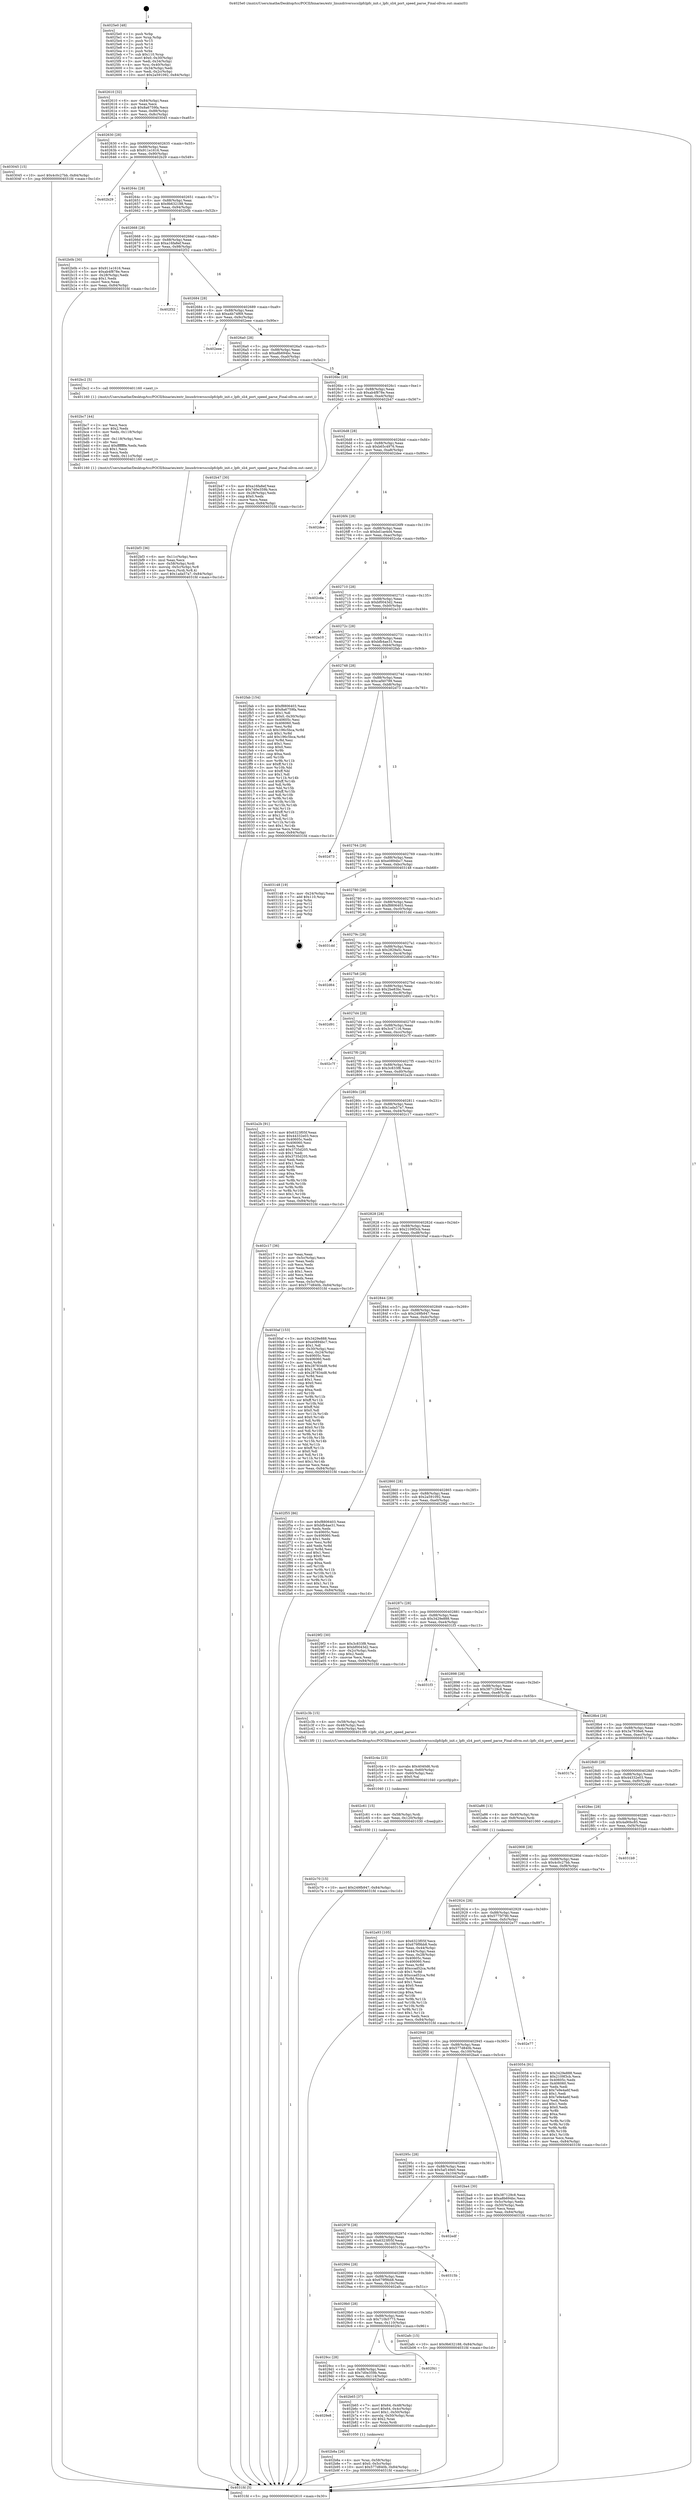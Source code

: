 digraph "0x4025e0" {
  label = "0x4025e0 (/mnt/c/Users/mathe/Desktop/tcc/POCII/binaries/extr_linuxdriversscsilpfclpfc_init.c_lpfc_sli4_port_speed_parse_Final-ollvm.out::main(0))"
  labelloc = "t"
  node[shape=record]

  Entry [label="",width=0.3,height=0.3,shape=circle,fillcolor=black,style=filled]
  "0x402610" [label="{
     0x402610 [32]\l
     | [instrs]\l
     &nbsp;&nbsp;0x402610 \<+6\>: mov -0x84(%rbp),%eax\l
     &nbsp;&nbsp;0x402616 \<+2\>: mov %eax,%ecx\l
     &nbsp;&nbsp;0x402618 \<+6\>: sub $0x8a6759fa,%ecx\l
     &nbsp;&nbsp;0x40261e \<+6\>: mov %eax,-0x88(%rbp)\l
     &nbsp;&nbsp;0x402624 \<+6\>: mov %ecx,-0x8c(%rbp)\l
     &nbsp;&nbsp;0x40262a \<+6\>: je 0000000000403045 \<main+0xa65\>\l
  }"]
  "0x403045" [label="{
     0x403045 [15]\l
     | [instrs]\l
     &nbsp;&nbsp;0x403045 \<+10\>: movl $0x4c0c27bb,-0x84(%rbp)\l
     &nbsp;&nbsp;0x40304f \<+5\>: jmp 00000000004031fd \<main+0xc1d\>\l
  }"]
  "0x402630" [label="{
     0x402630 [28]\l
     | [instrs]\l
     &nbsp;&nbsp;0x402630 \<+5\>: jmp 0000000000402635 \<main+0x55\>\l
     &nbsp;&nbsp;0x402635 \<+6\>: mov -0x88(%rbp),%eax\l
     &nbsp;&nbsp;0x40263b \<+5\>: sub $0x911e1616,%eax\l
     &nbsp;&nbsp;0x402640 \<+6\>: mov %eax,-0x90(%rbp)\l
     &nbsp;&nbsp;0x402646 \<+6\>: je 0000000000402b29 \<main+0x549\>\l
  }"]
  Exit [label="",width=0.3,height=0.3,shape=circle,fillcolor=black,style=filled,peripheries=2]
  "0x402b29" [label="{
     0x402b29\l
  }", style=dashed]
  "0x40264c" [label="{
     0x40264c [28]\l
     | [instrs]\l
     &nbsp;&nbsp;0x40264c \<+5\>: jmp 0000000000402651 \<main+0x71\>\l
     &nbsp;&nbsp;0x402651 \<+6\>: mov -0x88(%rbp),%eax\l
     &nbsp;&nbsp;0x402657 \<+5\>: sub $0x9b632188,%eax\l
     &nbsp;&nbsp;0x40265c \<+6\>: mov %eax,-0x94(%rbp)\l
     &nbsp;&nbsp;0x402662 \<+6\>: je 0000000000402b0b \<main+0x52b\>\l
  }"]
  "0x402c70" [label="{
     0x402c70 [15]\l
     | [instrs]\l
     &nbsp;&nbsp;0x402c70 \<+10\>: movl $0x249fb947,-0x84(%rbp)\l
     &nbsp;&nbsp;0x402c7a \<+5\>: jmp 00000000004031fd \<main+0xc1d\>\l
  }"]
  "0x402b0b" [label="{
     0x402b0b [30]\l
     | [instrs]\l
     &nbsp;&nbsp;0x402b0b \<+5\>: mov $0x911e1616,%eax\l
     &nbsp;&nbsp;0x402b10 \<+5\>: mov $0xab4f878e,%ecx\l
     &nbsp;&nbsp;0x402b15 \<+3\>: mov -0x28(%rbp),%edx\l
     &nbsp;&nbsp;0x402b18 \<+3\>: cmp $0x1,%edx\l
     &nbsp;&nbsp;0x402b1b \<+3\>: cmovl %ecx,%eax\l
     &nbsp;&nbsp;0x402b1e \<+6\>: mov %eax,-0x84(%rbp)\l
     &nbsp;&nbsp;0x402b24 \<+5\>: jmp 00000000004031fd \<main+0xc1d\>\l
  }"]
  "0x402668" [label="{
     0x402668 [28]\l
     | [instrs]\l
     &nbsp;&nbsp;0x402668 \<+5\>: jmp 000000000040266d \<main+0x8d\>\l
     &nbsp;&nbsp;0x40266d \<+6\>: mov -0x88(%rbp),%eax\l
     &nbsp;&nbsp;0x402673 \<+5\>: sub $0xa16fa8ef,%eax\l
     &nbsp;&nbsp;0x402678 \<+6\>: mov %eax,-0x98(%rbp)\l
     &nbsp;&nbsp;0x40267e \<+6\>: je 0000000000402f32 \<main+0x952\>\l
  }"]
  "0x402c61" [label="{
     0x402c61 [15]\l
     | [instrs]\l
     &nbsp;&nbsp;0x402c61 \<+4\>: mov -0x58(%rbp),%rdi\l
     &nbsp;&nbsp;0x402c65 \<+6\>: mov %eax,-0x120(%rbp)\l
     &nbsp;&nbsp;0x402c6b \<+5\>: call 0000000000401030 \<free@plt\>\l
     | [calls]\l
     &nbsp;&nbsp;0x401030 \{1\} (unknown)\l
  }"]
  "0x402f32" [label="{
     0x402f32\l
  }", style=dashed]
  "0x402684" [label="{
     0x402684 [28]\l
     | [instrs]\l
     &nbsp;&nbsp;0x402684 \<+5\>: jmp 0000000000402689 \<main+0xa9\>\l
     &nbsp;&nbsp;0x402689 \<+6\>: mov -0x88(%rbp),%eax\l
     &nbsp;&nbsp;0x40268f \<+5\>: sub $0xa4b74f69,%eax\l
     &nbsp;&nbsp;0x402694 \<+6\>: mov %eax,-0x9c(%rbp)\l
     &nbsp;&nbsp;0x40269a \<+6\>: je 0000000000402eee \<main+0x90e\>\l
  }"]
  "0x402c4a" [label="{
     0x402c4a [23]\l
     | [instrs]\l
     &nbsp;&nbsp;0x402c4a \<+10\>: movabs $0x4040d6,%rdi\l
     &nbsp;&nbsp;0x402c54 \<+3\>: mov %eax,-0x60(%rbp)\l
     &nbsp;&nbsp;0x402c57 \<+3\>: mov -0x60(%rbp),%esi\l
     &nbsp;&nbsp;0x402c5a \<+2\>: mov $0x0,%al\l
     &nbsp;&nbsp;0x402c5c \<+5\>: call 0000000000401040 \<printf@plt\>\l
     | [calls]\l
     &nbsp;&nbsp;0x401040 \{1\} (unknown)\l
  }"]
  "0x402eee" [label="{
     0x402eee\l
  }", style=dashed]
  "0x4026a0" [label="{
     0x4026a0 [28]\l
     | [instrs]\l
     &nbsp;&nbsp;0x4026a0 \<+5\>: jmp 00000000004026a5 \<main+0xc5\>\l
     &nbsp;&nbsp;0x4026a5 \<+6\>: mov -0x88(%rbp),%eax\l
     &nbsp;&nbsp;0x4026ab \<+5\>: sub $0xa8b694bc,%eax\l
     &nbsp;&nbsp;0x4026b0 \<+6\>: mov %eax,-0xa0(%rbp)\l
     &nbsp;&nbsp;0x4026b6 \<+6\>: je 0000000000402bc2 \<main+0x5e2\>\l
  }"]
  "0x402bf3" [label="{
     0x402bf3 [36]\l
     | [instrs]\l
     &nbsp;&nbsp;0x402bf3 \<+6\>: mov -0x11c(%rbp),%ecx\l
     &nbsp;&nbsp;0x402bf9 \<+3\>: imul %eax,%ecx\l
     &nbsp;&nbsp;0x402bfc \<+4\>: mov -0x58(%rbp),%rdi\l
     &nbsp;&nbsp;0x402c00 \<+4\>: movslq -0x5c(%rbp),%r8\l
     &nbsp;&nbsp;0x402c04 \<+4\>: mov %ecx,(%rdi,%r8,4)\l
     &nbsp;&nbsp;0x402c08 \<+10\>: movl $0x1ada57a7,-0x84(%rbp)\l
     &nbsp;&nbsp;0x402c12 \<+5\>: jmp 00000000004031fd \<main+0xc1d\>\l
  }"]
  "0x402bc2" [label="{
     0x402bc2 [5]\l
     | [instrs]\l
     &nbsp;&nbsp;0x402bc2 \<+5\>: call 0000000000401160 \<next_i\>\l
     | [calls]\l
     &nbsp;&nbsp;0x401160 \{1\} (/mnt/c/Users/mathe/Desktop/tcc/POCII/binaries/extr_linuxdriversscsilpfclpfc_init.c_lpfc_sli4_port_speed_parse_Final-ollvm.out::next_i)\l
  }"]
  "0x4026bc" [label="{
     0x4026bc [28]\l
     | [instrs]\l
     &nbsp;&nbsp;0x4026bc \<+5\>: jmp 00000000004026c1 \<main+0xe1\>\l
     &nbsp;&nbsp;0x4026c1 \<+6\>: mov -0x88(%rbp),%eax\l
     &nbsp;&nbsp;0x4026c7 \<+5\>: sub $0xab4f878e,%eax\l
     &nbsp;&nbsp;0x4026cc \<+6\>: mov %eax,-0xa4(%rbp)\l
     &nbsp;&nbsp;0x4026d2 \<+6\>: je 0000000000402b47 \<main+0x567\>\l
  }"]
  "0x402bc7" [label="{
     0x402bc7 [44]\l
     | [instrs]\l
     &nbsp;&nbsp;0x402bc7 \<+2\>: xor %ecx,%ecx\l
     &nbsp;&nbsp;0x402bc9 \<+5\>: mov $0x2,%edx\l
     &nbsp;&nbsp;0x402bce \<+6\>: mov %edx,-0x118(%rbp)\l
     &nbsp;&nbsp;0x402bd4 \<+1\>: cltd\l
     &nbsp;&nbsp;0x402bd5 \<+6\>: mov -0x118(%rbp),%esi\l
     &nbsp;&nbsp;0x402bdb \<+2\>: idiv %esi\l
     &nbsp;&nbsp;0x402bdd \<+6\>: imul $0xfffffffe,%edx,%edx\l
     &nbsp;&nbsp;0x402be3 \<+3\>: sub $0x1,%ecx\l
     &nbsp;&nbsp;0x402be6 \<+2\>: sub %ecx,%edx\l
     &nbsp;&nbsp;0x402be8 \<+6\>: mov %edx,-0x11c(%rbp)\l
     &nbsp;&nbsp;0x402bee \<+5\>: call 0000000000401160 \<next_i\>\l
     | [calls]\l
     &nbsp;&nbsp;0x401160 \{1\} (/mnt/c/Users/mathe/Desktop/tcc/POCII/binaries/extr_linuxdriversscsilpfclpfc_init.c_lpfc_sli4_port_speed_parse_Final-ollvm.out::next_i)\l
  }"]
  "0x402b47" [label="{
     0x402b47 [30]\l
     | [instrs]\l
     &nbsp;&nbsp;0x402b47 \<+5\>: mov $0xa16fa8ef,%eax\l
     &nbsp;&nbsp;0x402b4c \<+5\>: mov $0x7d0e359b,%ecx\l
     &nbsp;&nbsp;0x402b51 \<+3\>: mov -0x28(%rbp),%edx\l
     &nbsp;&nbsp;0x402b54 \<+3\>: cmp $0x0,%edx\l
     &nbsp;&nbsp;0x402b57 \<+3\>: cmove %ecx,%eax\l
     &nbsp;&nbsp;0x402b5a \<+6\>: mov %eax,-0x84(%rbp)\l
     &nbsp;&nbsp;0x402b60 \<+5\>: jmp 00000000004031fd \<main+0xc1d\>\l
  }"]
  "0x4026d8" [label="{
     0x4026d8 [28]\l
     | [instrs]\l
     &nbsp;&nbsp;0x4026d8 \<+5\>: jmp 00000000004026dd \<main+0xfd\>\l
     &nbsp;&nbsp;0x4026dd \<+6\>: mov -0x88(%rbp),%eax\l
     &nbsp;&nbsp;0x4026e3 \<+5\>: sub $0xb65c4976,%eax\l
     &nbsp;&nbsp;0x4026e8 \<+6\>: mov %eax,-0xa8(%rbp)\l
     &nbsp;&nbsp;0x4026ee \<+6\>: je 0000000000402dee \<main+0x80e\>\l
  }"]
  "0x402b8a" [label="{
     0x402b8a [26]\l
     | [instrs]\l
     &nbsp;&nbsp;0x402b8a \<+4\>: mov %rax,-0x58(%rbp)\l
     &nbsp;&nbsp;0x402b8e \<+7\>: movl $0x0,-0x5c(%rbp)\l
     &nbsp;&nbsp;0x402b95 \<+10\>: movl $0x577d840b,-0x84(%rbp)\l
     &nbsp;&nbsp;0x402b9f \<+5\>: jmp 00000000004031fd \<main+0xc1d\>\l
  }"]
  "0x402dee" [label="{
     0x402dee\l
  }", style=dashed]
  "0x4026f4" [label="{
     0x4026f4 [28]\l
     | [instrs]\l
     &nbsp;&nbsp;0x4026f4 \<+5\>: jmp 00000000004026f9 \<main+0x119\>\l
     &nbsp;&nbsp;0x4026f9 \<+6\>: mov -0x88(%rbp),%eax\l
     &nbsp;&nbsp;0x4026ff \<+5\>: sub $0xbd1ae4d4,%eax\l
     &nbsp;&nbsp;0x402704 \<+6\>: mov %eax,-0xac(%rbp)\l
     &nbsp;&nbsp;0x40270a \<+6\>: je 0000000000402cda \<main+0x6fa\>\l
  }"]
  "0x4029e8" [label="{
     0x4029e8\l
  }", style=dashed]
  "0x402cda" [label="{
     0x402cda\l
  }", style=dashed]
  "0x402710" [label="{
     0x402710 [28]\l
     | [instrs]\l
     &nbsp;&nbsp;0x402710 \<+5\>: jmp 0000000000402715 \<main+0x135\>\l
     &nbsp;&nbsp;0x402715 \<+6\>: mov -0x88(%rbp),%eax\l
     &nbsp;&nbsp;0x40271b \<+5\>: sub $0xbf0043d2,%eax\l
     &nbsp;&nbsp;0x402720 \<+6\>: mov %eax,-0xb0(%rbp)\l
     &nbsp;&nbsp;0x402726 \<+6\>: je 0000000000402a10 \<main+0x430\>\l
  }"]
  "0x402b65" [label="{
     0x402b65 [37]\l
     | [instrs]\l
     &nbsp;&nbsp;0x402b65 \<+7\>: movl $0x64,-0x48(%rbp)\l
     &nbsp;&nbsp;0x402b6c \<+7\>: movl $0x64,-0x4c(%rbp)\l
     &nbsp;&nbsp;0x402b73 \<+7\>: movl $0x1,-0x50(%rbp)\l
     &nbsp;&nbsp;0x402b7a \<+4\>: movslq -0x50(%rbp),%rax\l
     &nbsp;&nbsp;0x402b7e \<+4\>: shl $0x2,%rax\l
     &nbsp;&nbsp;0x402b82 \<+3\>: mov %rax,%rdi\l
     &nbsp;&nbsp;0x402b85 \<+5\>: call 0000000000401050 \<malloc@plt\>\l
     | [calls]\l
     &nbsp;&nbsp;0x401050 \{1\} (unknown)\l
  }"]
  "0x402a10" [label="{
     0x402a10\l
  }", style=dashed]
  "0x40272c" [label="{
     0x40272c [28]\l
     | [instrs]\l
     &nbsp;&nbsp;0x40272c \<+5\>: jmp 0000000000402731 \<main+0x151\>\l
     &nbsp;&nbsp;0x402731 \<+6\>: mov -0x88(%rbp),%eax\l
     &nbsp;&nbsp;0x402737 \<+5\>: sub $0xbfb4ae31,%eax\l
     &nbsp;&nbsp;0x40273c \<+6\>: mov %eax,-0xb4(%rbp)\l
     &nbsp;&nbsp;0x402742 \<+6\>: je 0000000000402fab \<main+0x9cb\>\l
  }"]
  "0x4029cc" [label="{
     0x4029cc [28]\l
     | [instrs]\l
     &nbsp;&nbsp;0x4029cc \<+5\>: jmp 00000000004029d1 \<main+0x3f1\>\l
     &nbsp;&nbsp;0x4029d1 \<+6\>: mov -0x88(%rbp),%eax\l
     &nbsp;&nbsp;0x4029d7 \<+5\>: sub $0x7d0e359b,%eax\l
     &nbsp;&nbsp;0x4029dc \<+6\>: mov %eax,-0x114(%rbp)\l
     &nbsp;&nbsp;0x4029e2 \<+6\>: je 0000000000402b65 \<main+0x585\>\l
  }"]
  "0x402fab" [label="{
     0x402fab [154]\l
     | [instrs]\l
     &nbsp;&nbsp;0x402fab \<+5\>: mov $0xf8806403,%eax\l
     &nbsp;&nbsp;0x402fb0 \<+5\>: mov $0x8a6759fa,%ecx\l
     &nbsp;&nbsp;0x402fb5 \<+2\>: mov $0x1,%dl\l
     &nbsp;&nbsp;0x402fb7 \<+7\>: movl $0x0,-0x30(%rbp)\l
     &nbsp;&nbsp;0x402fbe \<+7\>: mov 0x40605c,%esi\l
     &nbsp;&nbsp;0x402fc5 \<+7\>: mov 0x406060,%edi\l
     &nbsp;&nbsp;0x402fcc \<+3\>: mov %esi,%r8d\l
     &nbsp;&nbsp;0x402fcf \<+7\>: sub $0x196c5bca,%r8d\l
     &nbsp;&nbsp;0x402fd6 \<+4\>: sub $0x1,%r8d\l
     &nbsp;&nbsp;0x402fda \<+7\>: add $0x196c5bca,%r8d\l
     &nbsp;&nbsp;0x402fe1 \<+4\>: imul %r8d,%esi\l
     &nbsp;&nbsp;0x402fe5 \<+3\>: and $0x1,%esi\l
     &nbsp;&nbsp;0x402fe8 \<+3\>: cmp $0x0,%esi\l
     &nbsp;&nbsp;0x402feb \<+4\>: sete %r9b\l
     &nbsp;&nbsp;0x402fef \<+3\>: cmp $0xa,%edi\l
     &nbsp;&nbsp;0x402ff2 \<+4\>: setl %r10b\l
     &nbsp;&nbsp;0x402ff6 \<+3\>: mov %r9b,%r11b\l
     &nbsp;&nbsp;0x402ff9 \<+4\>: xor $0xff,%r11b\l
     &nbsp;&nbsp;0x402ffd \<+3\>: mov %r10b,%bl\l
     &nbsp;&nbsp;0x403000 \<+3\>: xor $0xff,%bl\l
     &nbsp;&nbsp;0x403003 \<+3\>: xor $0x1,%dl\l
     &nbsp;&nbsp;0x403006 \<+3\>: mov %r11b,%r14b\l
     &nbsp;&nbsp;0x403009 \<+4\>: and $0xff,%r14b\l
     &nbsp;&nbsp;0x40300d \<+3\>: and %dl,%r9b\l
     &nbsp;&nbsp;0x403010 \<+3\>: mov %bl,%r15b\l
     &nbsp;&nbsp;0x403013 \<+4\>: and $0xff,%r15b\l
     &nbsp;&nbsp;0x403017 \<+3\>: and %dl,%r10b\l
     &nbsp;&nbsp;0x40301a \<+3\>: or %r9b,%r14b\l
     &nbsp;&nbsp;0x40301d \<+3\>: or %r10b,%r15b\l
     &nbsp;&nbsp;0x403020 \<+3\>: xor %r15b,%r14b\l
     &nbsp;&nbsp;0x403023 \<+3\>: or %bl,%r11b\l
     &nbsp;&nbsp;0x403026 \<+4\>: xor $0xff,%r11b\l
     &nbsp;&nbsp;0x40302a \<+3\>: or $0x1,%dl\l
     &nbsp;&nbsp;0x40302d \<+3\>: and %dl,%r11b\l
     &nbsp;&nbsp;0x403030 \<+3\>: or %r11b,%r14b\l
     &nbsp;&nbsp;0x403033 \<+4\>: test $0x1,%r14b\l
     &nbsp;&nbsp;0x403037 \<+3\>: cmovne %ecx,%eax\l
     &nbsp;&nbsp;0x40303a \<+6\>: mov %eax,-0x84(%rbp)\l
     &nbsp;&nbsp;0x403040 \<+5\>: jmp 00000000004031fd \<main+0xc1d\>\l
  }"]
  "0x402748" [label="{
     0x402748 [28]\l
     | [instrs]\l
     &nbsp;&nbsp;0x402748 \<+5\>: jmp 000000000040274d \<main+0x16d\>\l
     &nbsp;&nbsp;0x40274d \<+6\>: mov -0x88(%rbp),%eax\l
     &nbsp;&nbsp;0x402753 \<+5\>: sub $0xcaf40799,%eax\l
     &nbsp;&nbsp;0x402758 \<+6\>: mov %eax,-0xb8(%rbp)\l
     &nbsp;&nbsp;0x40275e \<+6\>: je 0000000000402d73 \<main+0x793\>\l
  }"]
  "0x402f41" [label="{
     0x402f41\l
  }", style=dashed]
  "0x402d73" [label="{
     0x402d73\l
  }", style=dashed]
  "0x402764" [label="{
     0x402764 [28]\l
     | [instrs]\l
     &nbsp;&nbsp;0x402764 \<+5\>: jmp 0000000000402769 \<main+0x189\>\l
     &nbsp;&nbsp;0x402769 \<+6\>: mov -0x88(%rbp),%eax\l
     &nbsp;&nbsp;0x40276f \<+5\>: sub $0xe0894bc7,%eax\l
     &nbsp;&nbsp;0x402774 \<+6\>: mov %eax,-0xbc(%rbp)\l
     &nbsp;&nbsp;0x40277a \<+6\>: je 0000000000403148 \<main+0xb68\>\l
  }"]
  "0x4029b0" [label="{
     0x4029b0 [28]\l
     | [instrs]\l
     &nbsp;&nbsp;0x4029b0 \<+5\>: jmp 00000000004029b5 \<main+0x3d5\>\l
     &nbsp;&nbsp;0x4029b5 \<+6\>: mov -0x88(%rbp),%eax\l
     &nbsp;&nbsp;0x4029bb \<+5\>: sub $0x710b5773,%eax\l
     &nbsp;&nbsp;0x4029c0 \<+6\>: mov %eax,-0x110(%rbp)\l
     &nbsp;&nbsp;0x4029c6 \<+6\>: je 0000000000402f41 \<main+0x961\>\l
  }"]
  "0x403148" [label="{
     0x403148 [19]\l
     | [instrs]\l
     &nbsp;&nbsp;0x403148 \<+3\>: mov -0x24(%rbp),%eax\l
     &nbsp;&nbsp;0x40314b \<+7\>: add $0x110,%rsp\l
     &nbsp;&nbsp;0x403152 \<+1\>: pop %rbx\l
     &nbsp;&nbsp;0x403153 \<+2\>: pop %r12\l
     &nbsp;&nbsp;0x403155 \<+2\>: pop %r14\l
     &nbsp;&nbsp;0x403157 \<+2\>: pop %r15\l
     &nbsp;&nbsp;0x403159 \<+1\>: pop %rbp\l
     &nbsp;&nbsp;0x40315a \<+1\>: ret\l
  }"]
  "0x402780" [label="{
     0x402780 [28]\l
     | [instrs]\l
     &nbsp;&nbsp;0x402780 \<+5\>: jmp 0000000000402785 \<main+0x1a5\>\l
     &nbsp;&nbsp;0x402785 \<+6\>: mov -0x88(%rbp),%eax\l
     &nbsp;&nbsp;0x40278b \<+5\>: sub $0xf8806403,%eax\l
     &nbsp;&nbsp;0x402790 \<+6\>: mov %eax,-0xc0(%rbp)\l
     &nbsp;&nbsp;0x402796 \<+6\>: je 00000000004031dd \<main+0xbfd\>\l
  }"]
  "0x402afc" [label="{
     0x402afc [15]\l
     | [instrs]\l
     &nbsp;&nbsp;0x402afc \<+10\>: movl $0x9b632188,-0x84(%rbp)\l
     &nbsp;&nbsp;0x402b06 \<+5\>: jmp 00000000004031fd \<main+0xc1d\>\l
  }"]
  "0x4031dd" [label="{
     0x4031dd\l
  }", style=dashed]
  "0x40279c" [label="{
     0x40279c [28]\l
     | [instrs]\l
     &nbsp;&nbsp;0x40279c \<+5\>: jmp 00000000004027a1 \<main+0x1c1\>\l
     &nbsp;&nbsp;0x4027a1 \<+6\>: mov -0x88(%rbp),%eax\l
     &nbsp;&nbsp;0x4027a7 \<+5\>: sub $0x2829a5c,%eax\l
     &nbsp;&nbsp;0x4027ac \<+6\>: mov %eax,-0xc4(%rbp)\l
     &nbsp;&nbsp;0x4027b2 \<+6\>: je 0000000000402d64 \<main+0x784\>\l
  }"]
  "0x402994" [label="{
     0x402994 [28]\l
     | [instrs]\l
     &nbsp;&nbsp;0x402994 \<+5\>: jmp 0000000000402999 \<main+0x3b9\>\l
     &nbsp;&nbsp;0x402999 \<+6\>: mov -0x88(%rbp),%eax\l
     &nbsp;&nbsp;0x40299f \<+5\>: sub $0x679f9bb8,%eax\l
     &nbsp;&nbsp;0x4029a4 \<+6\>: mov %eax,-0x10c(%rbp)\l
     &nbsp;&nbsp;0x4029aa \<+6\>: je 0000000000402afc \<main+0x51c\>\l
  }"]
  "0x402d64" [label="{
     0x402d64\l
  }", style=dashed]
  "0x4027b8" [label="{
     0x4027b8 [28]\l
     | [instrs]\l
     &nbsp;&nbsp;0x4027b8 \<+5\>: jmp 00000000004027bd \<main+0x1dd\>\l
     &nbsp;&nbsp;0x4027bd \<+6\>: mov -0x88(%rbp),%eax\l
     &nbsp;&nbsp;0x4027c3 \<+5\>: sub $0x2be83bc,%eax\l
     &nbsp;&nbsp;0x4027c8 \<+6\>: mov %eax,-0xc8(%rbp)\l
     &nbsp;&nbsp;0x4027ce \<+6\>: je 0000000000402d91 \<main+0x7b1\>\l
  }"]
  "0x40315b" [label="{
     0x40315b\l
  }", style=dashed]
  "0x402d91" [label="{
     0x402d91\l
  }", style=dashed]
  "0x4027d4" [label="{
     0x4027d4 [28]\l
     | [instrs]\l
     &nbsp;&nbsp;0x4027d4 \<+5\>: jmp 00000000004027d9 \<main+0x1f9\>\l
     &nbsp;&nbsp;0x4027d9 \<+6\>: mov -0x88(%rbp),%eax\l
     &nbsp;&nbsp;0x4027df \<+5\>: sub $0x3c47116,%eax\l
     &nbsp;&nbsp;0x4027e4 \<+6\>: mov %eax,-0xcc(%rbp)\l
     &nbsp;&nbsp;0x4027ea \<+6\>: je 0000000000402c7f \<main+0x69f\>\l
  }"]
  "0x402978" [label="{
     0x402978 [28]\l
     | [instrs]\l
     &nbsp;&nbsp;0x402978 \<+5\>: jmp 000000000040297d \<main+0x39d\>\l
     &nbsp;&nbsp;0x40297d \<+6\>: mov -0x88(%rbp),%eax\l
     &nbsp;&nbsp;0x402983 \<+5\>: sub $0x6323f05f,%eax\l
     &nbsp;&nbsp;0x402988 \<+6\>: mov %eax,-0x108(%rbp)\l
     &nbsp;&nbsp;0x40298e \<+6\>: je 000000000040315b \<main+0xb7b\>\l
  }"]
  "0x402c7f" [label="{
     0x402c7f\l
  }", style=dashed]
  "0x4027f0" [label="{
     0x4027f0 [28]\l
     | [instrs]\l
     &nbsp;&nbsp;0x4027f0 \<+5\>: jmp 00000000004027f5 \<main+0x215\>\l
     &nbsp;&nbsp;0x4027f5 \<+6\>: mov -0x88(%rbp),%eax\l
     &nbsp;&nbsp;0x4027fb \<+5\>: sub $0x3c833f8,%eax\l
     &nbsp;&nbsp;0x402800 \<+6\>: mov %eax,-0xd0(%rbp)\l
     &nbsp;&nbsp;0x402806 \<+6\>: je 0000000000402a2b \<main+0x44b\>\l
  }"]
  "0x402edf" [label="{
     0x402edf\l
  }", style=dashed]
  "0x402a2b" [label="{
     0x402a2b [91]\l
     | [instrs]\l
     &nbsp;&nbsp;0x402a2b \<+5\>: mov $0x6323f05f,%eax\l
     &nbsp;&nbsp;0x402a30 \<+5\>: mov $0x44332e03,%ecx\l
     &nbsp;&nbsp;0x402a35 \<+7\>: mov 0x40605c,%edx\l
     &nbsp;&nbsp;0x402a3c \<+7\>: mov 0x406060,%esi\l
     &nbsp;&nbsp;0x402a43 \<+2\>: mov %edx,%edi\l
     &nbsp;&nbsp;0x402a45 \<+6\>: add $0x3735d205,%edi\l
     &nbsp;&nbsp;0x402a4b \<+3\>: sub $0x1,%edi\l
     &nbsp;&nbsp;0x402a4e \<+6\>: sub $0x3735d205,%edi\l
     &nbsp;&nbsp;0x402a54 \<+3\>: imul %edi,%edx\l
     &nbsp;&nbsp;0x402a57 \<+3\>: and $0x1,%edx\l
     &nbsp;&nbsp;0x402a5a \<+3\>: cmp $0x0,%edx\l
     &nbsp;&nbsp;0x402a5d \<+4\>: sete %r8b\l
     &nbsp;&nbsp;0x402a61 \<+3\>: cmp $0xa,%esi\l
     &nbsp;&nbsp;0x402a64 \<+4\>: setl %r9b\l
     &nbsp;&nbsp;0x402a68 \<+3\>: mov %r8b,%r10b\l
     &nbsp;&nbsp;0x402a6b \<+3\>: and %r9b,%r10b\l
     &nbsp;&nbsp;0x402a6e \<+3\>: xor %r9b,%r8b\l
     &nbsp;&nbsp;0x402a71 \<+3\>: or %r8b,%r10b\l
     &nbsp;&nbsp;0x402a74 \<+4\>: test $0x1,%r10b\l
     &nbsp;&nbsp;0x402a78 \<+3\>: cmovne %ecx,%eax\l
     &nbsp;&nbsp;0x402a7b \<+6\>: mov %eax,-0x84(%rbp)\l
     &nbsp;&nbsp;0x402a81 \<+5\>: jmp 00000000004031fd \<main+0xc1d\>\l
  }"]
  "0x40280c" [label="{
     0x40280c [28]\l
     | [instrs]\l
     &nbsp;&nbsp;0x40280c \<+5\>: jmp 0000000000402811 \<main+0x231\>\l
     &nbsp;&nbsp;0x402811 \<+6\>: mov -0x88(%rbp),%eax\l
     &nbsp;&nbsp;0x402817 \<+5\>: sub $0x1ada57a7,%eax\l
     &nbsp;&nbsp;0x40281c \<+6\>: mov %eax,-0xd4(%rbp)\l
     &nbsp;&nbsp;0x402822 \<+6\>: je 0000000000402c17 \<main+0x637\>\l
  }"]
  "0x40295c" [label="{
     0x40295c [28]\l
     | [instrs]\l
     &nbsp;&nbsp;0x40295c \<+5\>: jmp 0000000000402961 \<main+0x381\>\l
     &nbsp;&nbsp;0x402961 \<+6\>: mov -0x88(%rbp),%eax\l
     &nbsp;&nbsp;0x402967 \<+5\>: sub $0x5af149e0,%eax\l
     &nbsp;&nbsp;0x40296c \<+6\>: mov %eax,-0x104(%rbp)\l
     &nbsp;&nbsp;0x402972 \<+6\>: je 0000000000402edf \<main+0x8ff\>\l
  }"]
  "0x402c17" [label="{
     0x402c17 [36]\l
     | [instrs]\l
     &nbsp;&nbsp;0x402c17 \<+2\>: xor %eax,%eax\l
     &nbsp;&nbsp;0x402c19 \<+3\>: mov -0x5c(%rbp),%ecx\l
     &nbsp;&nbsp;0x402c1c \<+2\>: mov %eax,%edx\l
     &nbsp;&nbsp;0x402c1e \<+2\>: sub %ecx,%edx\l
     &nbsp;&nbsp;0x402c20 \<+2\>: mov %eax,%ecx\l
     &nbsp;&nbsp;0x402c22 \<+3\>: sub $0x1,%ecx\l
     &nbsp;&nbsp;0x402c25 \<+2\>: add %ecx,%edx\l
     &nbsp;&nbsp;0x402c27 \<+2\>: sub %edx,%eax\l
     &nbsp;&nbsp;0x402c29 \<+3\>: mov %eax,-0x5c(%rbp)\l
     &nbsp;&nbsp;0x402c2c \<+10\>: movl $0x577d840b,-0x84(%rbp)\l
     &nbsp;&nbsp;0x402c36 \<+5\>: jmp 00000000004031fd \<main+0xc1d\>\l
  }"]
  "0x402828" [label="{
     0x402828 [28]\l
     | [instrs]\l
     &nbsp;&nbsp;0x402828 \<+5\>: jmp 000000000040282d \<main+0x24d\>\l
     &nbsp;&nbsp;0x40282d \<+6\>: mov -0x88(%rbp),%eax\l
     &nbsp;&nbsp;0x402833 \<+5\>: sub $0x2109f3cb,%eax\l
     &nbsp;&nbsp;0x402838 \<+6\>: mov %eax,-0xd8(%rbp)\l
     &nbsp;&nbsp;0x40283e \<+6\>: je 00000000004030af \<main+0xacf\>\l
  }"]
  "0x402ba4" [label="{
     0x402ba4 [30]\l
     | [instrs]\l
     &nbsp;&nbsp;0x402ba4 \<+5\>: mov $0x387129c8,%eax\l
     &nbsp;&nbsp;0x402ba9 \<+5\>: mov $0xa8b694bc,%ecx\l
     &nbsp;&nbsp;0x402bae \<+3\>: mov -0x5c(%rbp),%edx\l
     &nbsp;&nbsp;0x402bb1 \<+3\>: cmp -0x50(%rbp),%edx\l
     &nbsp;&nbsp;0x402bb4 \<+3\>: cmovl %ecx,%eax\l
     &nbsp;&nbsp;0x402bb7 \<+6\>: mov %eax,-0x84(%rbp)\l
     &nbsp;&nbsp;0x402bbd \<+5\>: jmp 00000000004031fd \<main+0xc1d\>\l
  }"]
  "0x4030af" [label="{
     0x4030af [153]\l
     | [instrs]\l
     &nbsp;&nbsp;0x4030af \<+5\>: mov $0x3429e888,%eax\l
     &nbsp;&nbsp;0x4030b4 \<+5\>: mov $0xe0894bc7,%ecx\l
     &nbsp;&nbsp;0x4030b9 \<+2\>: mov $0x1,%dl\l
     &nbsp;&nbsp;0x4030bb \<+3\>: mov -0x30(%rbp),%esi\l
     &nbsp;&nbsp;0x4030be \<+3\>: mov %esi,-0x24(%rbp)\l
     &nbsp;&nbsp;0x4030c1 \<+7\>: mov 0x40605c,%esi\l
     &nbsp;&nbsp;0x4030c8 \<+7\>: mov 0x406060,%edi\l
     &nbsp;&nbsp;0x4030cf \<+3\>: mov %esi,%r8d\l
     &nbsp;&nbsp;0x4030d2 \<+7\>: add $0x287834d8,%r8d\l
     &nbsp;&nbsp;0x4030d9 \<+4\>: sub $0x1,%r8d\l
     &nbsp;&nbsp;0x4030dd \<+7\>: sub $0x287834d8,%r8d\l
     &nbsp;&nbsp;0x4030e4 \<+4\>: imul %r8d,%esi\l
     &nbsp;&nbsp;0x4030e8 \<+3\>: and $0x1,%esi\l
     &nbsp;&nbsp;0x4030eb \<+3\>: cmp $0x0,%esi\l
     &nbsp;&nbsp;0x4030ee \<+4\>: sete %r9b\l
     &nbsp;&nbsp;0x4030f2 \<+3\>: cmp $0xa,%edi\l
     &nbsp;&nbsp;0x4030f5 \<+4\>: setl %r10b\l
     &nbsp;&nbsp;0x4030f9 \<+3\>: mov %r9b,%r11b\l
     &nbsp;&nbsp;0x4030fc \<+4\>: xor $0xff,%r11b\l
     &nbsp;&nbsp;0x403100 \<+3\>: mov %r10b,%bl\l
     &nbsp;&nbsp;0x403103 \<+3\>: xor $0xff,%bl\l
     &nbsp;&nbsp;0x403106 \<+3\>: xor $0x0,%dl\l
     &nbsp;&nbsp;0x403109 \<+3\>: mov %r11b,%r14b\l
     &nbsp;&nbsp;0x40310c \<+4\>: and $0x0,%r14b\l
     &nbsp;&nbsp;0x403110 \<+3\>: and %dl,%r9b\l
     &nbsp;&nbsp;0x403113 \<+3\>: mov %bl,%r15b\l
     &nbsp;&nbsp;0x403116 \<+4\>: and $0x0,%r15b\l
     &nbsp;&nbsp;0x40311a \<+3\>: and %dl,%r10b\l
     &nbsp;&nbsp;0x40311d \<+3\>: or %r9b,%r14b\l
     &nbsp;&nbsp;0x403120 \<+3\>: or %r10b,%r15b\l
     &nbsp;&nbsp;0x403123 \<+3\>: xor %r15b,%r14b\l
     &nbsp;&nbsp;0x403126 \<+3\>: or %bl,%r11b\l
     &nbsp;&nbsp;0x403129 \<+4\>: xor $0xff,%r11b\l
     &nbsp;&nbsp;0x40312d \<+3\>: or $0x0,%dl\l
     &nbsp;&nbsp;0x403130 \<+3\>: and %dl,%r11b\l
     &nbsp;&nbsp;0x403133 \<+3\>: or %r11b,%r14b\l
     &nbsp;&nbsp;0x403136 \<+4\>: test $0x1,%r14b\l
     &nbsp;&nbsp;0x40313a \<+3\>: cmovne %ecx,%eax\l
     &nbsp;&nbsp;0x40313d \<+6\>: mov %eax,-0x84(%rbp)\l
     &nbsp;&nbsp;0x403143 \<+5\>: jmp 00000000004031fd \<main+0xc1d\>\l
  }"]
  "0x402844" [label="{
     0x402844 [28]\l
     | [instrs]\l
     &nbsp;&nbsp;0x402844 \<+5\>: jmp 0000000000402849 \<main+0x269\>\l
     &nbsp;&nbsp;0x402849 \<+6\>: mov -0x88(%rbp),%eax\l
     &nbsp;&nbsp;0x40284f \<+5\>: sub $0x249fb947,%eax\l
     &nbsp;&nbsp;0x402854 \<+6\>: mov %eax,-0xdc(%rbp)\l
     &nbsp;&nbsp;0x40285a \<+6\>: je 0000000000402f55 \<main+0x975\>\l
  }"]
  "0x402940" [label="{
     0x402940 [28]\l
     | [instrs]\l
     &nbsp;&nbsp;0x402940 \<+5\>: jmp 0000000000402945 \<main+0x365\>\l
     &nbsp;&nbsp;0x402945 \<+6\>: mov -0x88(%rbp),%eax\l
     &nbsp;&nbsp;0x40294b \<+5\>: sub $0x577d840b,%eax\l
     &nbsp;&nbsp;0x402950 \<+6\>: mov %eax,-0x100(%rbp)\l
     &nbsp;&nbsp;0x402956 \<+6\>: je 0000000000402ba4 \<main+0x5c4\>\l
  }"]
  "0x402f55" [label="{
     0x402f55 [86]\l
     | [instrs]\l
     &nbsp;&nbsp;0x402f55 \<+5\>: mov $0xf8806403,%eax\l
     &nbsp;&nbsp;0x402f5a \<+5\>: mov $0xbfb4ae31,%ecx\l
     &nbsp;&nbsp;0x402f5f \<+2\>: xor %edx,%edx\l
     &nbsp;&nbsp;0x402f61 \<+7\>: mov 0x40605c,%esi\l
     &nbsp;&nbsp;0x402f68 \<+7\>: mov 0x406060,%edi\l
     &nbsp;&nbsp;0x402f6f \<+3\>: sub $0x1,%edx\l
     &nbsp;&nbsp;0x402f72 \<+3\>: mov %esi,%r8d\l
     &nbsp;&nbsp;0x402f75 \<+3\>: add %edx,%r8d\l
     &nbsp;&nbsp;0x402f78 \<+4\>: imul %r8d,%esi\l
     &nbsp;&nbsp;0x402f7c \<+3\>: and $0x1,%esi\l
     &nbsp;&nbsp;0x402f7f \<+3\>: cmp $0x0,%esi\l
     &nbsp;&nbsp;0x402f82 \<+4\>: sete %r9b\l
     &nbsp;&nbsp;0x402f86 \<+3\>: cmp $0xa,%edi\l
     &nbsp;&nbsp;0x402f89 \<+4\>: setl %r10b\l
     &nbsp;&nbsp;0x402f8d \<+3\>: mov %r9b,%r11b\l
     &nbsp;&nbsp;0x402f90 \<+3\>: and %r10b,%r11b\l
     &nbsp;&nbsp;0x402f93 \<+3\>: xor %r10b,%r9b\l
     &nbsp;&nbsp;0x402f96 \<+3\>: or %r9b,%r11b\l
     &nbsp;&nbsp;0x402f99 \<+4\>: test $0x1,%r11b\l
     &nbsp;&nbsp;0x402f9d \<+3\>: cmovne %ecx,%eax\l
     &nbsp;&nbsp;0x402fa0 \<+6\>: mov %eax,-0x84(%rbp)\l
     &nbsp;&nbsp;0x402fa6 \<+5\>: jmp 00000000004031fd \<main+0xc1d\>\l
  }"]
  "0x402860" [label="{
     0x402860 [28]\l
     | [instrs]\l
     &nbsp;&nbsp;0x402860 \<+5\>: jmp 0000000000402865 \<main+0x285\>\l
     &nbsp;&nbsp;0x402865 \<+6\>: mov -0x88(%rbp),%eax\l
     &nbsp;&nbsp;0x40286b \<+5\>: sub $0x2a591092,%eax\l
     &nbsp;&nbsp;0x402870 \<+6\>: mov %eax,-0xe0(%rbp)\l
     &nbsp;&nbsp;0x402876 \<+6\>: je 00000000004029f2 \<main+0x412\>\l
  }"]
  "0x402e77" [label="{
     0x402e77\l
  }", style=dashed]
  "0x4029f2" [label="{
     0x4029f2 [30]\l
     | [instrs]\l
     &nbsp;&nbsp;0x4029f2 \<+5\>: mov $0x3c833f8,%eax\l
     &nbsp;&nbsp;0x4029f7 \<+5\>: mov $0xbf0043d2,%ecx\l
     &nbsp;&nbsp;0x4029fc \<+3\>: mov -0x2c(%rbp),%edx\l
     &nbsp;&nbsp;0x4029ff \<+3\>: cmp $0x2,%edx\l
     &nbsp;&nbsp;0x402a02 \<+3\>: cmovne %ecx,%eax\l
     &nbsp;&nbsp;0x402a05 \<+6\>: mov %eax,-0x84(%rbp)\l
     &nbsp;&nbsp;0x402a0b \<+5\>: jmp 00000000004031fd \<main+0xc1d\>\l
  }"]
  "0x40287c" [label="{
     0x40287c [28]\l
     | [instrs]\l
     &nbsp;&nbsp;0x40287c \<+5\>: jmp 0000000000402881 \<main+0x2a1\>\l
     &nbsp;&nbsp;0x402881 \<+6\>: mov -0x88(%rbp),%eax\l
     &nbsp;&nbsp;0x402887 \<+5\>: sub $0x3429e888,%eax\l
     &nbsp;&nbsp;0x40288c \<+6\>: mov %eax,-0xe4(%rbp)\l
     &nbsp;&nbsp;0x402892 \<+6\>: je 00000000004031f3 \<main+0xc13\>\l
  }"]
  "0x4031fd" [label="{
     0x4031fd [5]\l
     | [instrs]\l
     &nbsp;&nbsp;0x4031fd \<+5\>: jmp 0000000000402610 \<main+0x30\>\l
  }"]
  "0x4025e0" [label="{
     0x4025e0 [48]\l
     | [instrs]\l
     &nbsp;&nbsp;0x4025e0 \<+1\>: push %rbp\l
     &nbsp;&nbsp;0x4025e1 \<+3\>: mov %rsp,%rbp\l
     &nbsp;&nbsp;0x4025e4 \<+2\>: push %r15\l
     &nbsp;&nbsp;0x4025e6 \<+2\>: push %r14\l
     &nbsp;&nbsp;0x4025e8 \<+2\>: push %r12\l
     &nbsp;&nbsp;0x4025ea \<+1\>: push %rbx\l
     &nbsp;&nbsp;0x4025eb \<+7\>: sub $0x110,%rsp\l
     &nbsp;&nbsp;0x4025f2 \<+7\>: movl $0x0,-0x30(%rbp)\l
     &nbsp;&nbsp;0x4025f9 \<+3\>: mov %edi,-0x34(%rbp)\l
     &nbsp;&nbsp;0x4025fc \<+4\>: mov %rsi,-0x40(%rbp)\l
     &nbsp;&nbsp;0x402600 \<+3\>: mov -0x34(%rbp),%edi\l
     &nbsp;&nbsp;0x402603 \<+3\>: mov %edi,-0x2c(%rbp)\l
     &nbsp;&nbsp;0x402606 \<+10\>: movl $0x2a591092,-0x84(%rbp)\l
  }"]
  "0x402924" [label="{
     0x402924 [28]\l
     | [instrs]\l
     &nbsp;&nbsp;0x402924 \<+5\>: jmp 0000000000402929 \<main+0x349\>\l
     &nbsp;&nbsp;0x402929 \<+6\>: mov -0x88(%rbp),%eax\l
     &nbsp;&nbsp;0x40292f \<+5\>: sub $0x5775f790,%eax\l
     &nbsp;&nbsp;0x402934 \<+6\>: mov %eax,-0xfc(%rbp)\l
     &nbsp;&nbsp;0x40293a \<+6\>: je 0000000000402e77 \<main+0x897\>\l
  }"]
  "0x4031f3" [label="{
     0x4031f3\l
  }", style=dashed]
  "0x402898" [label="{
     0x402898 [28]\l
     | [instrs]\l
     &nbsp;&nbsp;0x402898 \<+5\>: jmp 000000000040289d \<main+0x2bd\>\l
     &nbsp;&nbsp;0x40289d \<+6\>: mov -0x88(%rbp),%eax\l
     &nbsp;&nbsp;0x4028a3 \<+5\>: sub $0x387129c8,%eax\l
     &nbsp;&nbsp;0x4028a8 \<+6\>: mov %eax,-0xe8(%rbp)\l
     &nbsp;&nbsp;0x4028ae \<+6\>: je 0000000000402c3b \<main+0x65b\>\l
  }"]
  "0x403054" [label="{
     0x403054 [91]\l
     | [instrs]\l
     &nbsp;&nbsp;0x403054 \<+5\>: mov $0x3429e888,%eax\l
     &nbsp;&nbsp;0x403059 \<+5\>: mov $0x2109f3cb,%ecx\l
     &nbsp;&nbsp;0x40305e \<+7\>: mov 0x40605c,%edx\l
     &nbsp;&nbsp;0x403065 \<+7\>: mov 0x406060,%esi\l
     &nbsp;&nbsp;0x40306c \<+2\>: mov %edx,%edi\l
     &nbsp;&nbsp;0x40306e \<+6\>: add $0x7e9e4a6f,%edi\l
     &nbsp;&nbsp;0x403074 \<+3\>: sub $0x1,%edi\l
     &nbsp;&nbsp;0x403077 \<+6\>: sub $0x7e9e4a6f,%edi\l
     &nbsp;&nbsp;0x40307d \<+3\>: imul %edi,%edx\l
     &nbsp;&nbsp;0x403080 \<+3\>: and $0x1,%edx\l
     &nbsp;&nbsp;0x403083 \<+3\>: cmp $0x0,%edx\l
     &nbsp;&nbsp;0x403086 \<+4\>: sete %r8b\l
     &nbsp;&nbsp;0x40308a \<+3\>: cmp $0xa,%esi\l
     &nbsp;&nbsp;0x40308d \<+4\>: setl %r9b\l
     &nbsp;&nbsp;0x403091 \<+3\>: mov %r8b,%r10b\l
     &nbsp;&nbsp;0x403094 \<+3\>: and %r9b,%r10b\l
     &nbsp;&nbsp;0x403097 \<+3\>: xor %r9b,%r8b\l
     &nbsp;&nbsp;0x40309a \<+3\>: or %r8b,%r10b\l
     &nbsp;&nbsp;0x40309d \<+4\>: test $0x1,%r10b\l
     &nbsp;&nbsp;0x4030a1 \<+3\>: cmovne %ecx,%eax\l
     &nbsp;&nbsp;0x4030a4 \<+6\>: mov %eax,-0x84(%rbp)\l
     &nbsp;&nbsp;0x4030aa \<+5\>: jmp 00000000004031fd \<main+0xc1d\>\l
  }"]
  "0x402c3b" [label="{
     0x402c3b [15]\l
     | [instrs]\l
     &nbsp;&nbsp;0x402c3b \<+4\>: mov -0x58(%rbp),%rdi\l
     &nbsp;&nbsp;0x402c3f \<+3\>: mov -0x48(%rbp),%esi\l
     &nbsp;&nbsp;0x402c42 \<+3\>: mov -0x4c(%rbp),%edx\l
     &nbsp;&nbsp;0x402c45 \<+5\>: call 00000000004013f0 \<lpfc_sli4_port_speed_parse\>\l
     | [calls]\l
     &nbsp;&nbsp;0x4013f0 \{1\} (/mnt/c/Users/mathe/Desktop/tcc/POCII/binaries/extr_linuxdriversscsilpfclpfc_init.c_lpfc_sli4_port_speed_parse_Final-ollvm.out::lpfc_sli4_port_speed_parse)\l
  }"]
  "0x4028b4" [label="{
     0x4028b4 [28]\l
     | [instrs]\l
     &nbsp;&nbsp;0x4028b4 \<+5\>: jmp 00000000004028b9 \<main+0x2d9\>\l
     &nbsp;&nbsp;0x4028b9 \<+6\>: mov -0x88(%rbp),%eax\l
     &nbsp;&nbsp;0x4028bf \<+5\>: sub $0x3a7938e6,%eax\l
     &nbsp;&nbsp;0x4028c4 \<+6\>: mov %eax,-0xec(%rbp)\l
     &nbsp;&nbsp;0x4028ca \<+6\>: je 000000000040317a \<main+0xb9a\>\l
  }"]
  "0x402908" [label="{
     0x402908 [28]\l
     | [instrs]\l
     &nbsp;&nbsp;0x402908 \<+5\>: jmp 000000000040290d \<main+0x32d\>\l
     &nbsp;&nbsp;0x40290d \<+6\>: mov -0x88(%rbp),%eax\l
     &nbsp;&nbsp;0x402913 \<+5\>: sub $0x4c0c27bb,%eax\l
     &nbsp;&nbsp;0x402918 \<+6\>: mov %eax,-0xf8(%rbp)\l
     &nbsp;&nbsp;0x40291e \<+6\>: je 0000000000403054 \<main+0xa74\>\l
  }"]
  "0x40317a" [label="{
     0x40317a\l
  }", style=dashed]
  "0x4028d0" [label="{
     0x4028d0 [28]\l
     | [instrs]\l
     &nbsp;&nbsp;0x4028d0 \<+5\>: jmp 00000000004028d5 \<main+0x2f5\>\l
     &nbsp;&nbsp;0x4028d5 \<+6\>: mov -0x88(%rbp),%eax\l
     &nbsp;&nbsp;0x4028db \<+5\>: sub $0x44332e03,%eax\l
     &nbsp;&nbsp;0x4028e0 \<+6\>: mov %eax,-0xf0(%rbp)\l
     &nbsp;&nbsp;0x4028e6 \<+6\>: je 0000000000402a86 \<main+0x4a6\>\l
  }"]
  "0x4031b9" [label="{
     0x4031b9\l
  }", style=dashed]
  "0x402a86" [label="{
     0x402a86 [13]\l
     | [instrs]\l
     &nbsp;&nbsp;0x402a86 \<+4\>: mov -0x40(%rbp),%rax\l
     &nbsp;&nbsp;0x402a8a \<+4\>: mov 0x8(%rax),%rdi\l
     &nbsp;&nbsp;0x402a8e \<+5\>: call 0000000000401060 \<atoi@plt\>\l
     | [calls]\l
     &nbsp;&nbsp;0x401060 \{1\} (unknown)\l
  }"]
  "0x4028ec" [label="{
     0x4028ec [28]\l
     | [instrs]\l
     &nbsp;&nbsp;0x4028ec \<+5\>: jmp 00000000004028f1 \<main+0x311\>\l
     &nbsp;&nbsp;0x4028f1 \<+6\>: mov -0x88(%rbp),%eax\l
     &nbsp;&nbsp;0x4028f7 \<+5\>: sub $0x4a90bc85,%eax\l
     &nbsp;&nbsp;0x4028fc \<+6\>: mov %eax,-0xf4(%rbp)\l
     &nbsp;&nbsp;0x402902 \<+6\>: je 00000000004031b9 \<main+0xbd9\>\l
  }"]
  "0x402a93" [label="{
     0x402a93 [105]\l
     | [instrs]\l
     &nbsp;&nbsp;0x402a93 \<+5\>: mov $0x6323f05f,%ecx\l
     &nbsp;&nbsp;0x402a98 \<+5\>: mov $0x679f9bb8,%edx\l
     &nbsp;&nbsp;0x402a9d \<+3\>: mov %eax,-0x44(%rbp)\l
     &nbsp;&nbsp;0x402aa0 \<+3\>: mov -0x44(%rbp),%eax\l
     &nbsp;&nbsp;0x402aa3 \<+3\>: mov %eax,-0x28(%rbp)\l
     &nbsp;&nbsp;0x402aa6 \<+7\>: mov 0x40605c,%eax\l
     &nbsp;&nbsp;0x402aad \<+7\>: mov 0x406060,%esi\l
     &nbsp;&nbsp;0x402ab4 \<+3\>: mov %eax,%r8d\l
     &nbsp;&nbsp;0x402ab7 \<+7\>: add $0xccad52ca,%r8d\l
     &nbsp;&nbsp;0x402abe \<+4\>: sub $0x1,%r8d\l
     &nbsp;&nbsp;0x402ac2 \<+7\>: sub $0xccad52ca,%r8d\l
     &nbsp;&nbsp;0x402ac9 \<+4\>: imul %r8d,%eax\l
     &nbsp;&nbsp;0x402acd \<+3\>: and $0x1,%eax\l
     &nbsp;&nbsp;0x402ad0 \<+3\>: cmp $0x0,%eax\l
     &nbsp;&nbsp;0x402ad3 \<+4\>: sete %r9b\l
     &nbsp;&nbsp;0x402ad7 \<+3\>: cmp $0xa,%esi\l
     &nbsp;&nbsp;0x402ada \<+4\>: setl %r10b\l
     &nbsp;&nbsp;0x402ade \<+3\>: mov %r9b,%r11b\l
     &nbsp;&nbsp;0x402ae1 \<+3\>: and %r10b,%r11b\l
     &nbsp;&nbsp;0x402ae4 \<+3\>: xor %r10b,%r9b\l
     &nbsp;&nbsp;0x402ae7 \<+3\>: or %r9b,%r11b\l
     &nbsp;&nbsp;0x402aea \<+4\>: test $0x1,%r11b\l
     &nbsp;&nbsp;0x402aee \<+3\>: cmovne %edx,%ecx\l
     &nbsp;&nbsp;0x402af1 \<+6\>: mov %ecx,-0x84(%rbp)\l
     &nbsp;&nbsp;0x402af7 \<+5\>: jmp 00000000004031fd \<main+0xc1d\>\l
  }"]
  Entry -> "0x4025e0" [label=" 1"]
  "0x402610" -> "0x403045" [label=" 1"]
  "0x402610" -> "0x402630" [label=" 17"]
  "0x403148" -> Exit [label=" 1"]
  "0x402630" -> "0x402b29" [label=" 0"]
  "0x402630" -> "0x40264c" [label=" 17"]
  "0x4030af" -> "0x4031fd" [label=" 1"]
  "0x40264c" -> "0x402b0b" [label=" 1"]
  "0x40264c" -> "0x402668" [label=" 16"]
  "0x403054" -> "0x4031fd" [label=" 1"]
  "0x402668" -> "0x402f32" [label=" 0"]
  "0x402668" -> "0x402684" [label=" 16"]
  "0x403045" -> "0x4031fd" [label=" 1"]
  "0x402684" -> "0x402eee" [label=" 0"]
  "0x402684" -> "0x4026a0" [label=" 16"]
  "0x402fab" -> "0x4031fd" [label=" 1"]
  "0x4026a0" -> "0x402bc2" [label=" 1"]
  "0x4026a0" -> "0x4026bc" [label=" 15"]
  "0x402f55" -> "0x4031fd" [label=" 1"]
  "0x4026bc" -> "0x402b47" [label=" 1"]
  "0x4026bc" -> "0x4026d8" [label=" 14"]
  "0x402c70" -> "0x4031fd" [label=" 1"]
  "0x4026d8" -> "0x402dee" [label=" 0"]
  "0x4026d8" -> "0x4026f4" [label=" 14"]
  "0x402c61" -> "0x402c70" [label=" 1"]
  "0x4026f4" -> "0x402cda" [label=" 0"]
  "0x4026f4" -> "0x402710" [label=" 14"]
  "0x402c4a" -> "0x402c61" [label=" 1"]
  "0x402710" -> "0x402a10" [label=" 0"]
  "0x402710" -> "0x40272c" [label=" 14"]
  "0x402c3b" -> "0x402c4a" [label=" 1"]
  "0x40272c" -> "0x402fab" [label=" 1"]
  "0x40272c" -> "0x402748" [label=" 13"]
  "0x402bf3" -> "0x4031fd" [label=" 1"]
  "0x402748" -> "0x402d73" [label=" 0"]
  "0x402748" -> "0x402764" [label=" 13"]
  "0x402bc7" -> "0x402bf3" [label=" 1"]
  "0x402764" -> "0x403148" [label=" 1"]
  "0x402764" -> "0x402780" [label=" 12"]
  "0x402ba4" -> "0x4031fd" [label=" 2"]
  "0x402780" -> "0x4031dd" [label=" 0"]
  "0x402780" -> "0x40279c" [label=" 12"]
  "0x402b8a" -> "0x4031fd" [label=" 1"]
  "0x40279c" -> "0x402d64" [label=" 0"]
  "0x40279c" -> "0x4027b8" [label=" 12"]
  "0x4029cc" -> "0x4029e8" [label=" 0"]
  "0x4027b8" -> "0x402d91" [label=" 0"]
  "0x4027b8" -> "0x4027d4" [label=" 12"]
  "0x4029cc" -> "0x402b65" [label=" 1"]
  "0x4027d4" -> "0x402c7f" [label=" 0"]
  "0x4027d4" -> "0x4027f0" [label=" 12"]
  "0x4029b0" -> "0x4029cc" [label=" 1"]
  "0x4027f0" -> "0x402a2b" [label=" 1"]
  "0x4027f0" -> "0x40280c" [label=" 11"]
  "0x4029b0" -> "0x402f41" [label=" 0"]
  "0x40280c" -> "0x402c17" [label=" 1"]
  "0x40280c" -> "0x402828" [label=" 10"]
  "0x402b47" -> "0x4031fd" [label=" 1"]
  "0x402828" -> "0x4030af" [label=" 1"]
  "0x402828" -> "0x402844" [label=" 9"]
  "0x402b0b" -> "0x4031fd" [label=" 1"]
  "0x402844" -> "0x402f55" [label=" 1"]
  "0x402844" -> "0x402860" [label=" 8"]
  "0x402994" -> "0x4029b0" [label=" 1"]
  "0x402860" -> "0x4029f2" [label=" 1"]
  "0x402860" -> "0x40287c" [label=" 7"]
  "0x4029f2" -> "0x4031fd" [label=" 1"]
  "0x4025e0" -> "0x402610" [label=" 1"]
  "0x4031fd" -> "0x402610" [label=" 17"]
  "0x402a2b" -> "0x4031fd" [label=" 1"]
  "0x402994" -> "0x402afc" [label=" 1"]
  "0x40287c" -> "0x4031f3" [label=" 0"]
  "0x40287c" -> "0x402898" [label=" 7"]
  "0x402978" -> "0x402994" [label=" 2"]
  "0x402898" -> "0x402c3b" [label=" 1"]
  "0x402898" -> "0x4028b4" [label=" 6"]
  "0x402978" -> "0x40315b" [label=" 0"]
  "0x4028b4" -> "0x40317a" [label=" 0"]
  "0x4028b4" -> "0x4028d0" [label=" 6"]
  "0x40295c" -> "0x402978" [label=" 2"]
  "0x4028d0" -> "0x402a86" [label=" 1"]
  "0x4028d0" -> "0x4028ec" [label=" 5"]
  "0x402a86" -> "0x402a93" [label=" 1"]
  "0x402a93" -> "0x4031fd" [label=" 1"]
  "0x40295c" -> "0x402edf" [label=" 0"]
  "0x4028ec" -> "0x4031b9" [label=" 0"]
  "0x4028ec" -> "0x402908" [label=" 5"]
  "0x402c17" -> "0x4031fd" [label=" 1"]
  "0x402908" -> "0x403054" [label=" 1"]
  "0x402908" -> "0x402924" [label=" 4"]
  "0x402b65" -> "0x402b8a" [label=" 1"]
  "0x402924" -> "0x402e77" [label=" 0"]
  "0x402924" -> "0x402940" [label=" 4"]
  "0x402afc" -> "0x4031fd" [label=" 1"]
  "0x402940" -> "0x402ba4" [label=" 2"]
  "0x402940" -> "0x40295c" [label=" 2"]
  "0x402bc2" -> "0x402bc7" [label=" 1"]
}
